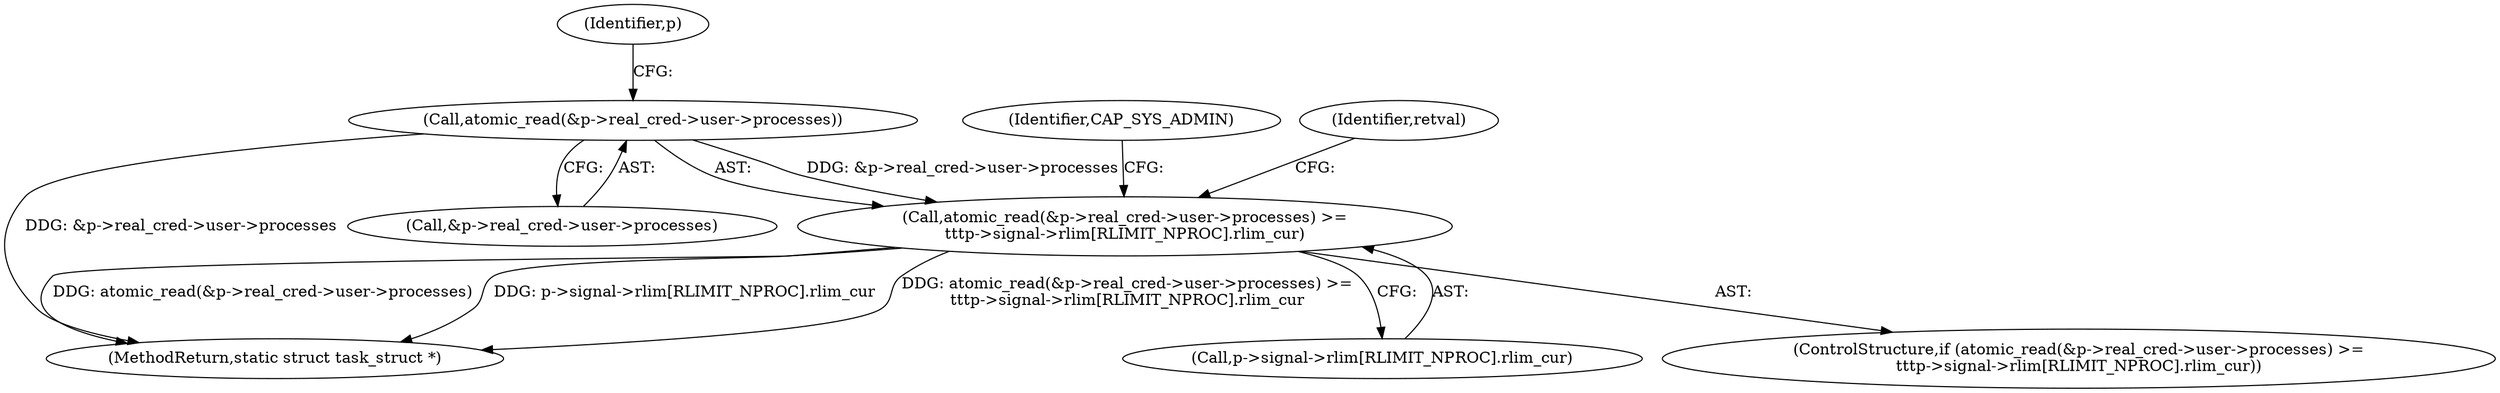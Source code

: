 digraph "0_linux_b69f2292063d2caf37ca9aec7d63ded203701bf3_1@array" {
"1000231" [label="(Call,atomic_read(&p->real_cred->user->processes) >=\n\t\t\tp->signal->rlim[RLIMIT_NPROC].rlim_cur)"];
"1000232" [label="(Call,atomic_read(&p->real_cred->user->processes))"];
"1000255" [label="(Identifier,CAP_SYS_ADMIN)"];
"1001149" [label="(MethodReturn,static struct task_struct *)"];
"1000232" [label="(Call,atomic_read(&p->real_cred->user->processes))"];
"1000241" [label="(Call,p->signal->rlim[RLIMIT_NPROC].rlim_cur)"];
"1000233" [label="(Call,&p->real_cred->user->processes)"];
"1000230" [label="(ControlStructure,if (atomic_read(&p->real_cred->user->processes) >=\n\t\t\tp->signal->rlim[RLIMIT_NPROC].rlim_cur))"];
"1000231" [label="(Call,atomic_read(&p->real_cred->user->processes) >=\n\t\t\tp->signal->rlim[RLIMIT_NPROC].rlim_cur)"];
"1000269" [label="(Identifier,retval)"];
"1000245" [label="(Identifier,p)"];
"1000231" -> "1000230"  [label="AST: "];
"1000231" -> "1000241"  [label="CFG: "];
"1000232" -> "1000231"  [label="AST: "];
"1000241" -> "1000231"  [label="AST: "];
"1000255" -> "1000231"  [label="CFG: "];
"1000269" -> "1000231"  [label="CFG: "];
"1000231" -> "1001149"  [label="DDG: atomic_read(&p->real_cred->user->processes) >=\n\t\t\tp->signal->rlim[RLIMIT_NPROC].rlim_cur"];
"1000231" -> "1001149"  [label="DDG: atomic_read(&p->real_cred->user->processes)"];
"1000231" -> "1001149"  [label="DDG: p->signal->rlim[RLIMIT_NPROC].rlim_cur"];
"1000232" -> "1000231"  [label="DDG: &p->real_cred->user->processes"];
"1000232" -> "1000233"  [label="CFG: "];
"1000233" -> "1000232"  [label="AST: "];
"1000245" -> "1000232"  [label="CFG: "];
"1000232" -> "1001149"  [label="DDG: &p->real_cred->user->processes"];
}
